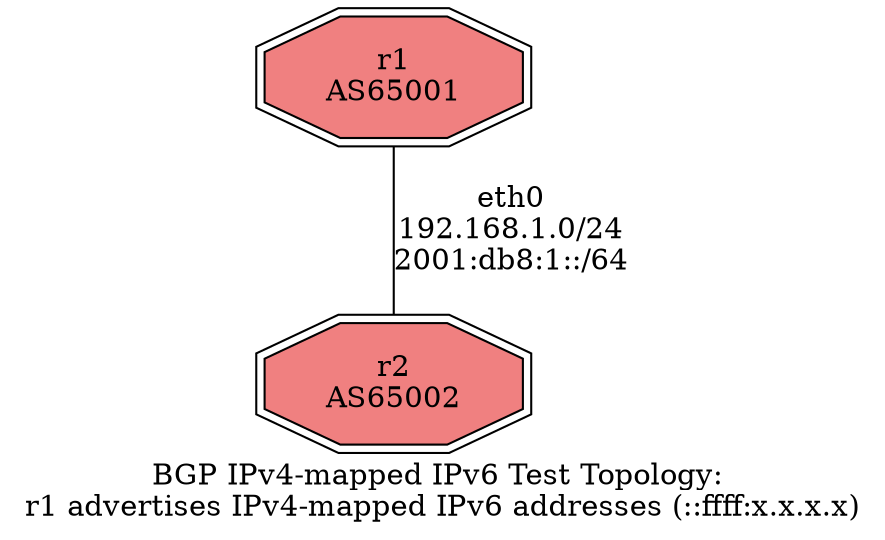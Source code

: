 graph test_bgp_ipv4_mapped_ipv6 {
    label="BGP IPv4-mapped IPv6 Test Topology";

    # Network nodes
    r1 [
        shape=doubleoctagon,
        label="r1\nAS65001",
        fillcolor="#f08080",
        style=filled,
    ];
    r2 [
        shape=doubleoctagon,
        label="r2\nAS65002",
        fillcolor="#f08080",
        style=filled,
    ];

    # Network connections
    r1 -- r2 [label="eth0\n192.168.1.0/24\n2001:db8:1::/64"];

    # Network info
    label="BGP IPv4-mapped IPv6 Test Topology: \nr1 advertises IPv4-mapped IPv6 addresses (::ffff:x.x.x.x)";
}
